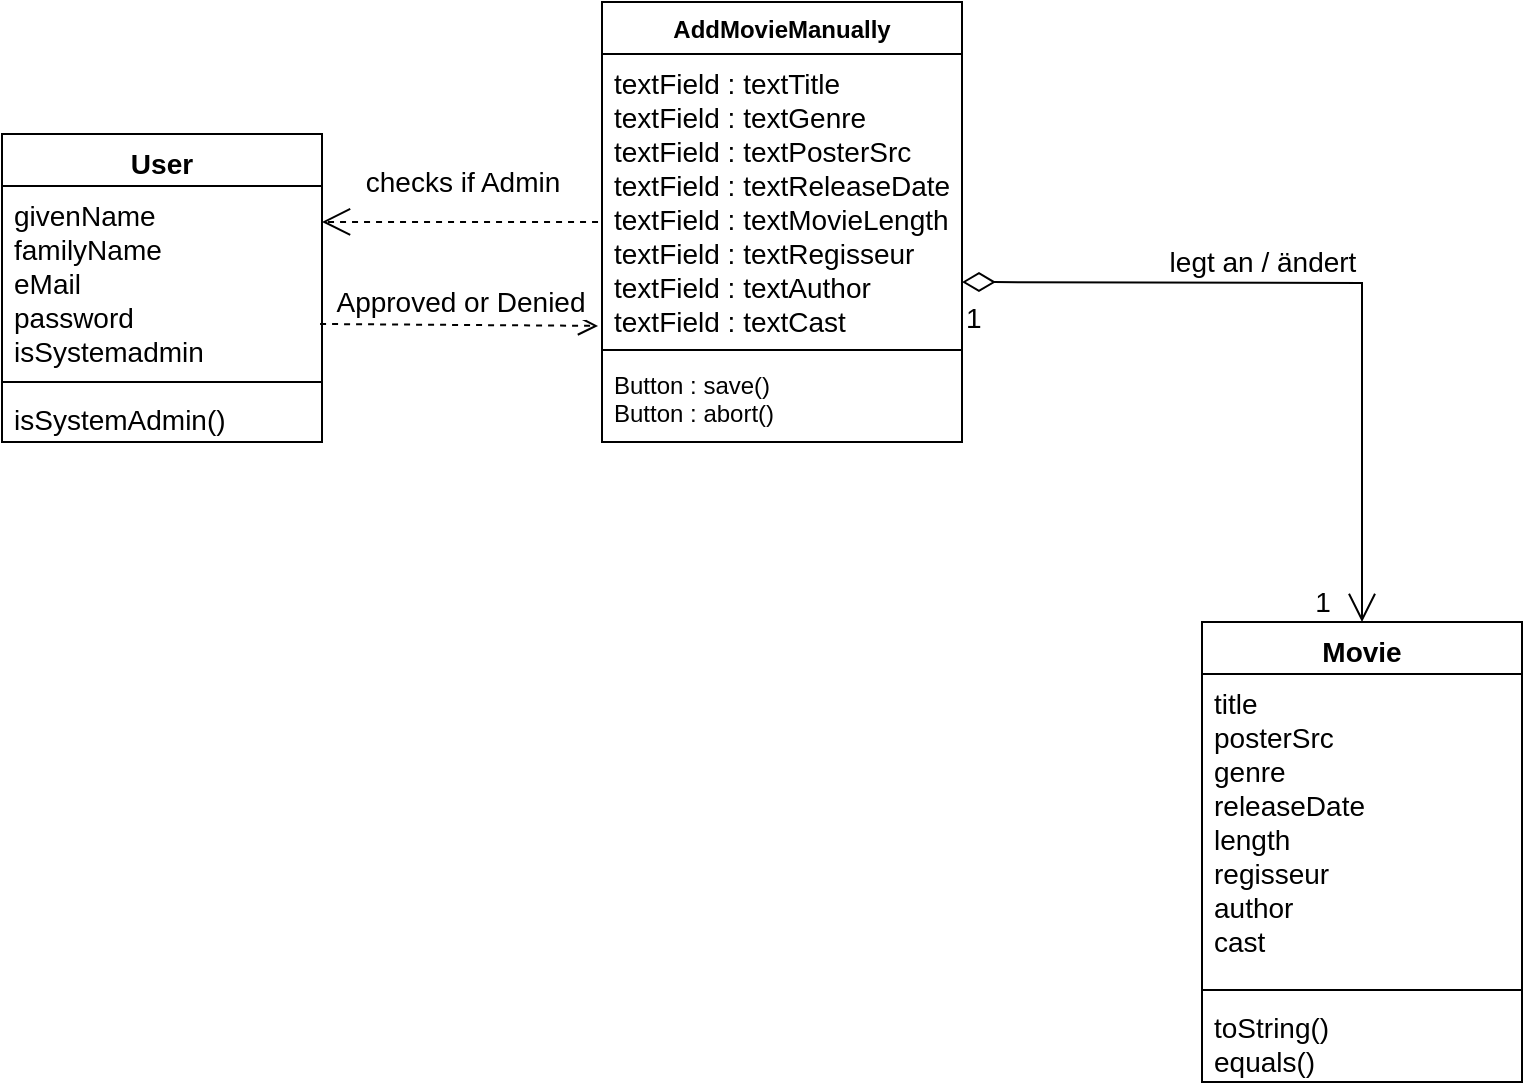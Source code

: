 <mxfile version="17.4.6" type="device"><diagram id="hnOvhdn4RAAlUsQbI7Sv" name="Page-1"><mxGraphModel dx="1422" dy="752" grid="1" gridSize="10" guides="1" tooltips="1" connect="1" arrows="1" fold="1" page="1" pageScale="1" pageWidth="1200" pageHeight="1920" math="0" shadow="0"><root><mxCell id="0"/><mxCell id="1" parent="0"/><mxCell id="KevBFgArK-WIYRAsdF_v-9" value="AddMovieManually" style="swimlane;fontStyle=1;align=center;verticalAlign=top;childLayout=stackLayout;horizontal=1;startSize=26;horizontalStack=0;resizeParent=1;resizeParentMax=0;resizeLast=0;collapsible=1;marginBottom=0;" vertex="1" parent="1"><mxGeometry x="440" y="90" width="180" height="220" as="geometry"/></mxCell><mxCell id="KevBFgArK-WIYRAsdF_v-10" value="textField : textTitle&#xA;textField : textGenre&#xA;textField : textPosterSrc&#xA;textField : textReleaseDate&#xA;textField : textMovieLength&#xA;textField : textRegisseur&#xA;textField : textAuthor&#xA;textField : textCast" style="text;strokeColor=none;fillColor=none;align=left;verticalAlign=top;spacingLeft=4;spacingRight=4;overflow=hidden;rotatable=0;points=[[0,0.5],[1,0.5]];portConstraint=eastwest;fontSize=14;" vertex="1" parent="KevBFgArK-WIYRAsdF_v-9"><mxGeometry y="26" width="180" height="144" as="geometry"/></mxCell><mxCell id="KevBFgArK-WIYRAsdF_v-11" value="" style="line;strokeWidth=1;fillColor=none;align=left;verticalAlign=middle;spacingTop=-1;spacingLeft=3;spacingRight=3;rotatable=0;labelPosition=right;points=[];portConstraint=eastwest;" vertex="1" parent="KevBFgArK-WIYRAsdF_v-9"><mxGeometry y="170" width="180" height="8" as="geometry"/></mxCell><mxCell id="KevBFgArK-WIYRAsdF_v-12" value="Button : save()&#xA;Button : abort()&#xA;&#xA;" style="text;strokeColor=none;fillColor=none;align=left;verticalAlign=top;spacingLeft=4;spacingRight=4;overflow=hidden;rotatable=0;points=[[0,0.5],[1,0.5]];portConstraint=eastwest;" vertex="1" parent="KevBFgArK-WIYRAsdF_v-9"><mxGeometry y="178" width="180" height="42" as="geometry"/></mxCell><mxCell id="KevBFgArK-WIYRAsdF_v-13" value="Movie" style="swimlane;fontStyle=1;align=center;verticalAlign=top;childLayout=stackLayout;horizontal=1;startSize=26;horizontalStack=0;resizeParent=1;resizeParentMax=0;resizeLast=0;collapsible=1;marginBottom=0;fontSize=14;" vertex="1" parent="1"><mxGeometry x="740" y="400" width="160" height="230" as="geometry"/></mxCell><mxCell id="KevBFgArK-WIYRAsdF_v-14" value="title&#xA;posterSrc&#xA;genre&#xA;releaseDate&#xA;length&#xA;regisseur&#xA;author&#xA;cast&#xA;" style="text;strokeColor=none;fillColor=none;align=left;verticalAlign=top;spacingLeft=4;spacingRight=4;overflow=hidden;rotatable=0;points=[[0,0.5],[1,0.5]];portConstraint=eastwest;fontSize=14;" vertex="1" parent="KevBFgArK-WIYRAsdF_v-13"><mxGeometry y="26" width="160" height="154" as="geometry"/></mxCell><mxCell id="KevBFgArK-WIYRAsdF_v-15" value="" style="line;strokeWidth=1;fillColor=none;align=left;verticalAlign=middle;spacingTop=-1;spacingLeft=3;spacingRight=3;rotatable=0;labelPosition=right;points=[];portConstraint=eastwest;fontSize=14;" vertex="1" parent="KevBFgArK-WIYRAsdF_v-13"><mxGeometry y="180" width="160" height="8" as="geometry"/></mxCell><mxCell id="KevBFgArK-WIYRAsdF_v-16" value="toString()&#xA;equals()" style="text;strokeColor=none;fillColor=none;align=left;verticalAlign=top;spacingLeft=4;spacingRight=4;overflow=hidden;rotatable=0;points=[[0,0.5],[1,0.5]];portConstraint=eastwest;fontSize=14;" vertex="1" parent="KevBFgArK-WIYRAsdF_v-13"><mxGeometry y="188" width="160" height="42" as="geometry"/></mxCell><mxCell id="KevBFgArK-WIYRAsdF_v-17" value="&lt;div&gt;legt an / ändert&lt;/div&gt;" style="endArrow=open;html=1;endSize=12;startArrow=diamondThin;startSize=14;startFill=0;edgeStyle=orthogonalEdgeStyle;rounded=0;fontSize=14;entryX=0.5;entryY=0;entryDx=0;entryDy=0;" edge="1" parent="1" target="KevBFgArK-WIYRAsdF_v-13"><mxGeometry x="-0.189" y="10" relative="1" as="geometry"><mxPoint x="620" y="230" as="sourcePoint"/><mxPoint x="780" y="230" as="targetPoint"/><mxPoint as="offset"/></mxGeometry></mxCell><mxCell id="KevBFgArK-WIYRAsdF_v-18" value="1" style="edgeLabel;resizable=0;html=1;align=left;verticalAlign=top;fontSize=14;" connectable="0" vertex="1" parent="KevBFgArK-WIYRAsdF_v-17"><mxGeometry x="-1" relative="1" as="geometry"><mxPoint y="3" as="offset"/></mxGeometry></mxCell><mxCell id="KevBFgArK-WIYRAsdF_v-20" value="User" style="swimlane;fontStyle=1;align=center;verticalAlign=top;childLayout=stackLayout;horizontal=1;startSize=26;horizontalStack=0;resizeParent=1;resizeParentMax=0;resizeLast=0;collapsible=1;marginBottom=0;fontSize=14;" vertex="1" parent="1"><mxGeometry x="140" y="156" width="160" height="154" as="geometry"/></mxCell><mxCell id="KevBFgArK-WIYRAsdF_v-21" value="givenName&#xA;familyName&#xA;eMail&#xA;password&#xA;isSystemadmin&#xA;" style="text;strokeColor=none;fillColor=none;align=left;verticalAlign=top;spacingLeft=4;spacingRight=4;overflow=hidden;rotatable=0;points=[[0,0.5],[1,0.5]];portConstraint=eastwest;fontSize=14;" vertex="1" parent="KevBFgArK-WIYRAsdF_v-20"><mxGeometry y="26" width="160" height="94" as="geometry"/></mxCell><mxCell id="KevBFgArK-WIYRAsdF_v-22" value="" style="line;strokeWidth=1;fillColor=none;align=left;verticalAlign=middle;spacingTop=-1;spacingLeft=3;spacingRight=3;rotatable=0;labelPosition=right;points=[];portConstraint=eastwest;fontSize=14;" vertex="1" parent="KevBFgArK-WIYRAsdF_v-20"><mxGeometry y="120" width="160" height="8" as="geometry"/></mxCell><mxCell id="KevBFgArK-WIYRAsdF_v-23" value="isSystemAdmin()" style="text;strokeColor=none;fillColor=none;align=left;verticalAlign=top;spacingLeft=4;spacingRight=4;overflow=hidden;rotatable=0;points=[[0,0.5],[1,0.5]];portConstraint=eastwest;fontSize=14;" vertex="1" parent="KevBFgArK-WIYRAsdF_v-20"><mxGeometry y="128" width="160" height="26" as="geometry"/></mxCell><mxCell id="KevBFgArK-WIYRAsdF_v-24" value="checks if Admin" style="endArrow=open;endSize=12;dashed=1;html=1;rounded=0;fontSize=14;exitX=-0.011;exitY=0.583;exitDx=0;exitDy=0;exitPerimeter=0;entryX=1;entryY=0.191;entryDx=0;entryDy=0;entryPerimeter=0;" edge="1" parent="1" source="KevBFgArK-WIYRAsdF_v-10" target="KevBFgArK-WIYRAsdF_v-21"><mxGeometry x="-0.014" y="-20" width="160" relative="1" as="geometry"><mxPoint x="520" y="380" as="sourcePoint"/><mxPoint x="680" y="380" as="targetPoint"/><mxPoint as="offset"/></mxGeometry></mxCell><mxCell id="KevBFgArK-WIYRAsdF_v-25" value="Approved or Denied" style="html=1;verticalAlign=bottom;endArrow=open;dashed=1;endSize=8;rounded=0;fontSize=14;exitX=0.994;exitY=0.734;exitDx=0;exitDy=0;exitPerimeter=0;entryX=-0.011;entryY=0.944;entryDx=0;entryDy=0;entryPerimeter=0;" edge="1" parent="1" source="KevBFgArK-WIYRAsdF_v-21" target="KevBFgArK-WIYRAsdF_v-10"><mxGeometry relative="1" as="geometry"><mxPoint x="640" y="380" as="sourcePoint"/><mxPoint x="430" y="250" as="targetPoint"/></mxGeometry></mxCell><mxCell id="KevBFgArK-WIYRAsdF_v-29" value="1" style="text;html=1;align=center;verticalAlign=middle;resizable=0;points=[];autosize=1;strokeColor=none;fillColor=none;fontSize=14;" vertex="1" parent="1"><mxGeometry x="790" y="380" width="20" height="20" as="geometry"/></mxCell></root></mxGraphModel></diagram></mxfile>